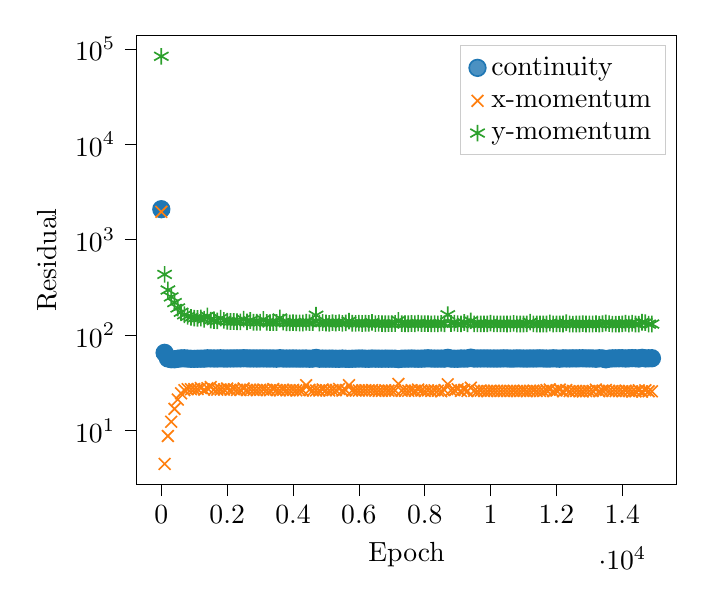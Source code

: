 % This file was created by tikzplotlib v0.9.1.
\begin{tikzpicture}

\definecolor{color0}{rgb}{0.122,0.467,0.706}
\definecolor{color1}{rgb}{1,0.498,0.055}
\definecolor{color2}{rgb}{0.173,0.627,0.173}

\begin{axis}[
legend cell align={left},
legend style={fill opacity=0.8, draw opacity=1, text opacity=1, draw=white!80!black},
log basis y={10},
tick align=outside,
tick pos=left,
x grid style={white!69.02!black},
xlabel={Epoch},
xmin=-745, xmax=15645,
xtick style={color=black},
y grid style={white!69.02!black},
ylabel={Residual},
ymin=2.742, ymax=136527.321,
ymode=log,
ytick style={color=black},
ytick={0.1,1,10,100,1000,10000,100000,1000000,10000000},
yticklabels={\(\displaystyle {10^{-1}}\),\(\displaystyle {10^{0}}\),\(\displaystyle {10^{1}}\),\(\displaystyle {10^{2}}\),\(\displaystyle {10^{3}}\),\(\displaystyle {10^{4}}\),\(\displaystyle {10^{5}}\),\(\displaystyle {10^{6}}\),\(\displaystyle {10^{7}}\)}
]
\addplot [semithick, color0, mark=*, mark size=3, mark options={solid}, only marks]
table {%
0 2089.308
100 65.326
200 57.121
300 56.036
400 55.928
500 56.608
600 57.218
700 57.268
800 56.867
900 56.594
1000 56.518
1100 56.697
1200 56.776
1300 56.814
1400 57.284
1500 57.128
1600 57.059
1700 56.993
1800 57.289
1900 56.968
2000 57.001
2100 57.094
2200 57.08
2300 57.156
2400 57.128
2500 57.381
2600 57.166
2700 57.068
2800 57.086
2900 57.024
3000 57.091
3100 57.122
3200 57.039
3300 57.01
3400 57.066
3500 56.758
3600 57.436
3700 56.956
3800 56.949
3900 56.942
4000 57.019
4100 56.962
4200 56.872
4300 56.923
4400 56.986
4500 56.682
4600 56.827
4700 57.848
4800 56.747
4900 56.871
5000 56.796
5100 56.816
5200 56.811
5300 56.678
5400 56.556
5500 56.922
5600 56.608
5700 56.451
5800 56.698
5900 56.812
6000 56.919
6100 56.972
6200 56.717
6300 56.595
6400 56.951
6500 56.799
6600 56.819
6700 56.735
6800 56.825
6900 56.753
7000 56.779
7100 56.731
7200 56.141
7300 56.708
7400 56.825
7500 56.844
7600 57.01
7700 56.816
7800 56.726
7900 56.799
8000 56.95
8100 57.32
8200 56.942
8300 56.856
8400 56.854
8500 56.903
8600 56.834
8700 57.9
8800 56.824
8900 56.709
9000 56.653
9100 57.019
9200 56.866
9300 57.01
9400 58.19
9500 56.92
9600 57.086
9700 57.05
9800 57.102
9900 57.071
10000 56.965
10100 57.014
10200 56.945
10300 57.038
10400 57.172
10500 57.138
10600 56.861
10700 56.941
10800 57.159
10900 57.129
11000 56.932
11100 56.934
11200 57.089
11300 56.999
11400 57.107
11500 57.204
11600 57.078
11700 56.882
11800 56.898
11900 57.249
12000 57.043
12100 56.725
12200 57.212
12300 57.101
12400 57.09
12500 57.185
12600 57.147
12700 57.262
12800 57.282
12900 57.133
13000 57.11
13100 57.117
13200 56.672
13300 57.311
13400 57.107
13500 55.91
13600 56.881
13700 57.189
13800 57.215
13900 57.334
14000 57.361
14100 56.986
14200 57.25
14300 57.486
14400 57.359
14500 56.967
14600 57.904
14700 57.15
14800 57.283
14900 57.378
};
\addlegendentry{continuity}
\addplot [semithick, color1, mark=x, mark size=3, mark options={solid}, only marks]
table {%
0 1962.481
100 4.483
200 8.79
300 12.385
400 16.923
500 21.193
600 24.607
700 26.572
800 27.178
900 27.142
1000 27.242
1100 27.282
1200 27.903
1300 26.943
1400 27.859
1500 28.608
1600 26.991
1700 26.868
1800 26.973
1900 27.053
2000 27.63
2100 26.836
2200 27.124
2300 26.713
2400 26.655
2500 27.647
2600 26.681
2700 26.812
2800 26.7
2900 26.596
3000 26.761
3100 26.928
3200 26.599
3300 26.509
3400 27.237
3500 26.706
3600 26.454
3700 26.791
3800 26.44
3900 26.488
4000 26.692
4100 26.436
4200 26.488
4300 26.429
4400 29.926
4500 26.765
4600 26.389
4700 26.342
4800 26.315
4900 26.992
5000 26.561
5100 26.339
5200 26.606
5300 26.563
5400 27.378
5500 26.283
5600 26.614
5700 29.947
5800 26.399
5900 26.34
6000 26.322
6100 26.446
6200 26.524
6300 26.462
6400 26.544
6500 26.219
6600 26.148
6700 26.172
6800 26.429
6900 26.246
7000 26.237
7100 26.387
7200 30.848
7300 26.203
7400 26.163
7500 26.156
7600 26.525
7700 26.185
7800 26.92
7900 26.372
8000 26.034
8100 26.37
8200 26.052
8300 26.424
8400 26.226
8500 25.863
8600 26.635
8700 30.608
8800 26.439
8900 26.603
9000 27.198
9100 26.103
9200 26.739
9300 26.072
9400 28.181
9500 26.105
9600 25.97
9700 26.251
9800 26.066
9900 25.98
10000 26.17
10100 26.182
10200 26.095
10300 26.039
10400 26.004
10500 26.016
10600 26.085
10700 26.17
10800 26.042
10900 26.02
11000 26.128
11100 25.893
11200 26.152
11300 26.207
11400 26.011
11500 26.01
11600 26.01
11700 26.555
11800 26.93
11900 25.968
12000 26.377
12100 26.89
12200 25.884
12300 26.616
12400 25.96
12500 26.065
12600 26.046
12700 25.854
12800 25.798
12900 25.977
13000 25.965
13100 25.996
13200 26.895
13300 25.963
13400 26.256
13500 26.704
13600 26.118
13700 25.974
13800 25.995
13900 26.008
14000 25.874
14100 26.243
14200 26.047
14300 25.711
14400 25.8
14500 26.444
14600 25.7
14700 26.48
14800 25.861
14900 25.806
};
\addlegendentry{x-momentum}
\addplot [semithick, color2, mark=asterisk, mark size=3, mark options={solid}, only marks]
table {%
0 83505.133
100 433.446
200 297.545
300 251.944
400 219.598
500 192.855
600 174.045
700 163.601
800 157.451
900 153.573
1000 150.77
1100 150.214
1200 151.569
1300 146.962
1400 158.982
1500 143.997
1600 142.09
1700 141.495
1800 150.999
1900 143.005
2000 140.002
2100 139.239
2200 139.187
2300 138.409
2400 138.091
2500 147.21
2600 137.807
2700 142.489
2800 136.792
2900 136.618
3000 136.549
3100 146.489
3200 136.16
3300 135.648
3400 135.993
3500 135.685
3600 151.477
3700 137.037
3800 135.1
3900 134.699
4000 135.395
4100 134.426
4200 134.347
4300 134.287
4400 136.79
4500 135.384
4600 135.213
4700 161.723
4800 133.822
4900 135.827
5000 134.218
5100 133.207
5200 135.589
5300 133.859
5400 135.306
5500 133.097
5600 134.517
5700 140.503
5800 133.453
5900 132.776
6000 133.609
6100 132.722
6200 133.338
6300 132.788
6400 136.147
6500 132.268
6600 133.189
6700 132.357
6800 131.855
6900 132.057
7000 132.005
7100 132.615
7200 143.054
7300 132.048
7400 131.828
7500 131.819
7600 132.468
7700 131.745
7800 133.661
7900 132.098
8000 132.222
8100 132.423
8200 131.615
8300 131.746
8400 131.587
8500 133.08
8600 131.654
8700 163.594
8800 132.657
8900 133.899
9000 131.982
9100 131.527
9200 135.858
9300 131.84
9400 141.46
9500 131.565
9600 131.585
9700 131.372
9800 131.346
9900 131.479
10000 133.943
10100 131.176
10200 131.256
10300 131.355
10400 131.273
10500 131.105
10600 131.419
10700 132.835
10800 130.916
10900 130.929
11000 131.149
11100 131.404
11200 136.873
11300 131.178
11400 130.914
11500 130.953
11600 130.918
11700 130.95
11800 134.356
11900 130.977
12000 131.238
12100 131.565
12200 131.112
12300 134.877
12400 130.957
12500 130.729
12600 131.08
12700 130.947
12800 132.021
12900 130.882
13000 130.865
13100 130.996
13200 131.656
13300 130.685
13400 131.645
13500 134.1
13600 132.087
13700 130.773
13800 130.637
13900 130.538
14000 131.276
14100 133.436
14200 130.851
14300 133.332
14400 131.039
14500 130.691
14600 136.523
14700 135.266
14800 130.611
14900 130.848
};
\addlegendentry{y-momentum}
\end{axis}

\end{tikzpicture}
